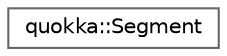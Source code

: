 digraph "Graphical Class Hierarchy"
{
 // LATEX_PDF_SIZE
  bgcolor="transparent";
  edge [fontname=Helvetica,fontsize=10,labelfontname=Helvetica,labelfontsize=10];
  node [fontname=Helvetica,fontsize=10,shape=box,height=0.2,width=0.4];
  rankdir="LR";
  Node0 [id="Node000000",label="quokka::Segment",height=0.2,width=0.4,color="grey40", fillcolor="white", style="filled",URL="$structquokka_1_1Segment.html",tooltip=" "];
}

